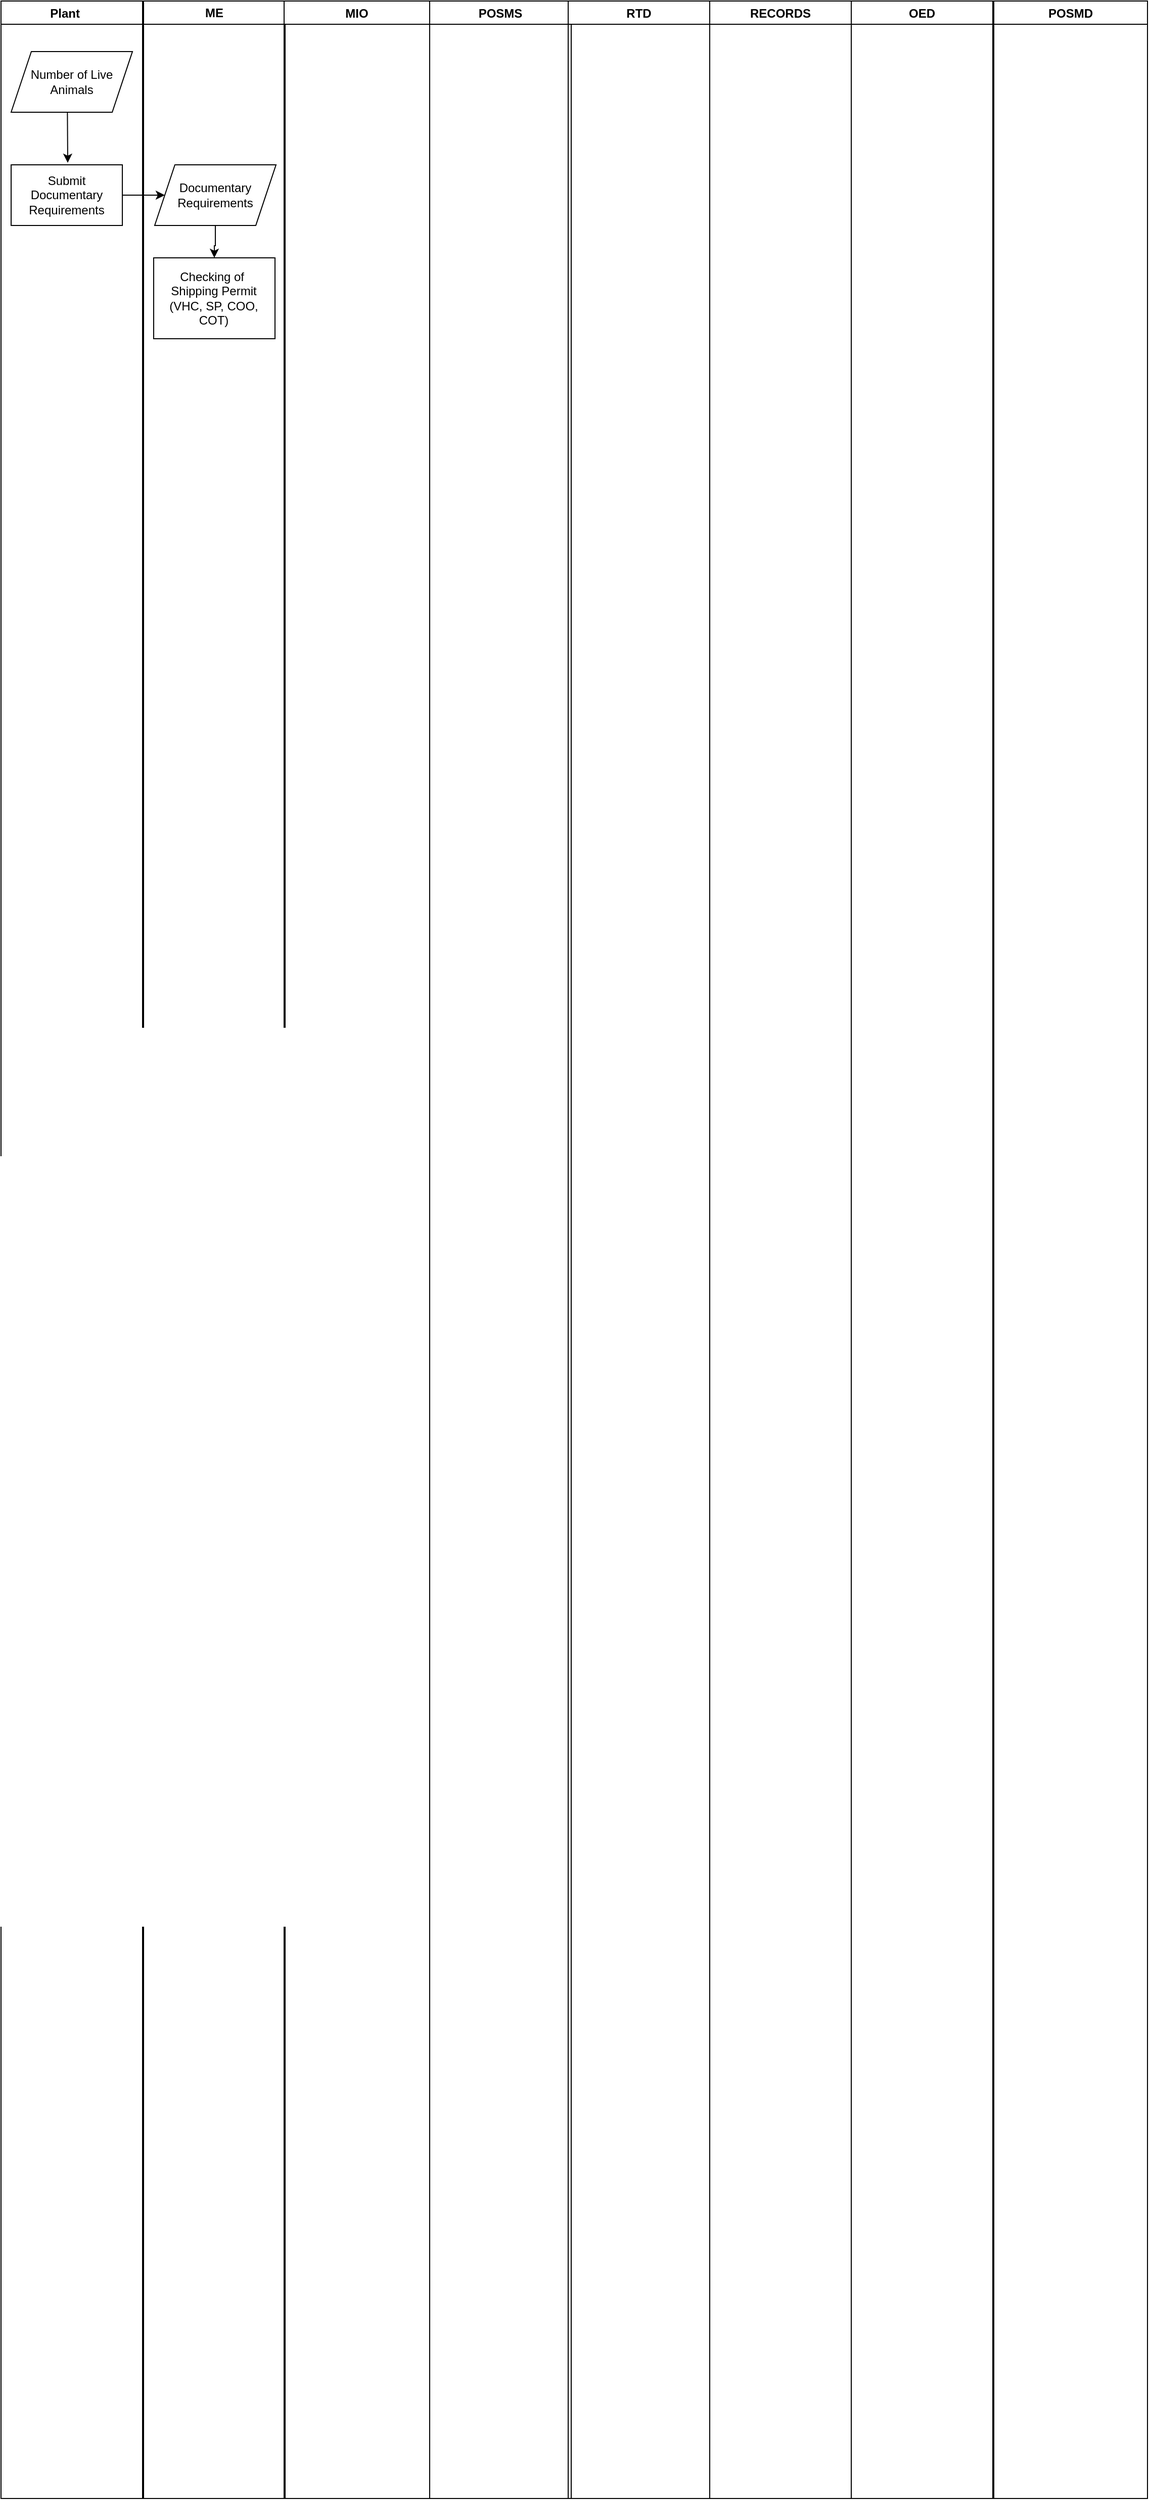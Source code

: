<mxfile version="16.5.1" type="device"><diagram id="BTVdOrD6eMSfPdfE21fK" name="Page-1"><mxGraphModel dx="1157" dy="732" grid="1" gridSize="10" guides="1" tooltips="1" connect="1" arrows="1" fold="1" page="1" pageScale="1" pageWidth="1169" pageHeight="827" math="0" shadow="0"><root><mxCell id="0"/><mxCell id="1" parent="0"/><mxCell id="xELWw9TB4hIhIS5DKwAZ-105" value="Plant    " style="swimlane;shadow=0;sketch=0;fillColor=default;gradientColor=none;gradientDirection=east;" vertex="1" parent="1"><mxGeometry x="26" y="10" width="140" height="2470" as="geometry"/></mxCell><mxCell id="xELWw9TB4hIhIS5DKwAZ-119" value="&lt;span&gt;Number of Live Animals&lt;/span&gt;" style="shape=parallelogram;perimeter=parallelogramPerimeter;whiteSpace=wrap;html=1;fixedSize=1;shadow=0;sketch=0;fillColor=default;gradientColor=none;gradientDirection=east;" vertex="1" parent="xELWw9TB4hIhIS5DKwAZ-105"><mxGeometry x="10" y="50" width="120" height="60" as="geometry"/></mxCell><mxCell id="xELWw9TB4hIhIS5DKwAZ-227" value="Submit Documentary Requirements" style="rounded=0;whiteSpace=wrap;html=1;shadow=0;sketch=0;fillColor=default;gradientColor=none;gradientDirection=east;" vertex="1" parent="xELWw9TB4hIhIS5DKwAZ-105"><mxGeometry x="10" y="162" width="110" height="60" as="geometry"/></mxCell><mxCell id="xELWw9TB4hIhIS5DKwAZ-110" value="ME" style="swimlane;shadow=0;sketch=0;fillColor=default;gradientColor=none;gradientDirection=east;spacingTop=-1;" vertex="1" parent="1"><mxGeometry x="167" y="10" width="140" height="2470" as="geometry"/></mxCell><mxCell id="xELWw9TB4hIhIS5DKwAZ-117" value="Checking of&amp;nbsp; Shipping Permit (VHC, SP, COO, COT)" style="whiteSpace=wrap;html=1;shadow=0;sketch=0;fillColor=default;gradientColor=none;gradientDirection=east;spacingRight=4;spacingLeft=3;spacingTop=5;spacingBottom=6;" vertex="1" parent="xELWw9TB4hIhIS5DKwAZ-110"><mxGeometry x="10" y="254" width="120" height="80" as="geometry"/></mxCell><mxCell id="xELWw9TB4hIhIS5DKwAZ-232" value="" style="edgeStyle=orthogonalEdgeStyle;rounded=0;orthogonalLoop=1;jettySize=auto;html=1;" edge="1" parent="xELWw9TB4hIhIS5DKwAZ-110" source="xELWw9TB4hIhIS5DKwAZ-230" target="xELWw9TB4hIhIS5DKwAZ-117"><mxGeometry relative="1" as="geometry"/></mxCell><mxCell id="xELWw9TB4hIhIS5DKwAZ-230" value="Documentary Requirements" style="shape=parallelogram;perimeter=parallelogramPerimeter;whiteSpace=wrap;html=1;fixedSize=1;shadow=0;sketch=0;fillColor=default;gradientColor=none;gradientDirection=east;" vertex="1" parent="xELWw9TB4hIhIS5DKwAZ-110"><mxGeometry x="11" y="162" width="120" height="60" as="geometry"/></mxCell><mxCell id="xELWw9TB4hIhIS5DKwAZ-111" value="MIO" style="swimlane;shadow=0;sketch=0;fillColor=default;gradientColor=none;gradientDirection=east;startSize=23;" vertex="1" parent="1"><mxGeometry x="306" y="10" width="144" height="2470" as="geometry"/></mxCell><mxCell id="xELWw9TB4hIhIS5DKwAZ-112" value="POSMS" style="swimlane;shadow=0;sketch=0;fillColor=default;gradientColor=none;gradientDirection=east;" vertex="1" parent="1"><mxGeometry x="450" y="10" width="140" height="2470" as="geometry"/></mxCell><mxCell id="xELWw9TB4hIhIS5DKwAZ-113" value="RTD" style="swimlane;shadow=0;sketch=0;fillColor=default;gradientColor=none;gradientDirection=east;" vertex="1" parent="1"><mxGeometry x="587" y="10" width="140" height="2470" as="geometry"/></mxCell><mxCell id="xELWw9TB4hIhIS5DKwAZ-114" value="RECORDS" style="swimlane;shadow=0;sketch=0;fillColor=default;gradientColor=none;gradientDirection=east;" vertex="1" parent="1"><mxGeometry x="727" y="10" width="140" height="2470" as="geometry"/></mxCell><mxCell id="xELWw9TB4hIhIS5DKwAZ-115" value="OED" style="swimlane;shadow=0;sketch=0;fillColor=default;gradientColor=none;gradientDirection=east;" vertex="1" parent="1"><mxGeometry x="867" y="10" width="140" height="2470" as="geometry"/></mxCell><mxCell id="xELWw9TB4hIhIS5DKwAZ-116" value="POSMD" style="swimlane;shadow=0;sketch=0;fillColor=default;gradientColor=none;gradientDirection=east;" vertex="1" parent="1"><mxGeometry x="1008" y="10" width="152" height="2470" as="geometry"/></mxCell><mxCell id="xELWw9TB4hIhIS5DKwAZ-229" value="" style="endArrow=classic;html=1;rounded=0;exitX=0.414;exitY=1;exitDx=0;exitDy=0;exitPerimeter=0;" edge="1" parent="1"><mxGeometry width="50" height="50" relative="1" as="geometry"><mxPoint x="91.68" y="120" as="sourcePoint"/><mxPoint x="92" y="170" as="targetPoint"/></mxGeometry></mxCell><mxCell id="xELWw9TB4hIhIS5DKwAZ-231" value="" style="edgeStyle=orthogonalEdgeStyle;rounded=0;orthogonalLoop=1;jettySize=auto;html=1;" edge="1" parent="1" source="xELWw9TB4hIhIS5DKwAZ-227" target="xELWw9TB4hIhIS5DKwAZ-230"><mxGeometry relative="1" as="geometry"/></mxCell></root></mxGraphModel></diagram></mxfile>